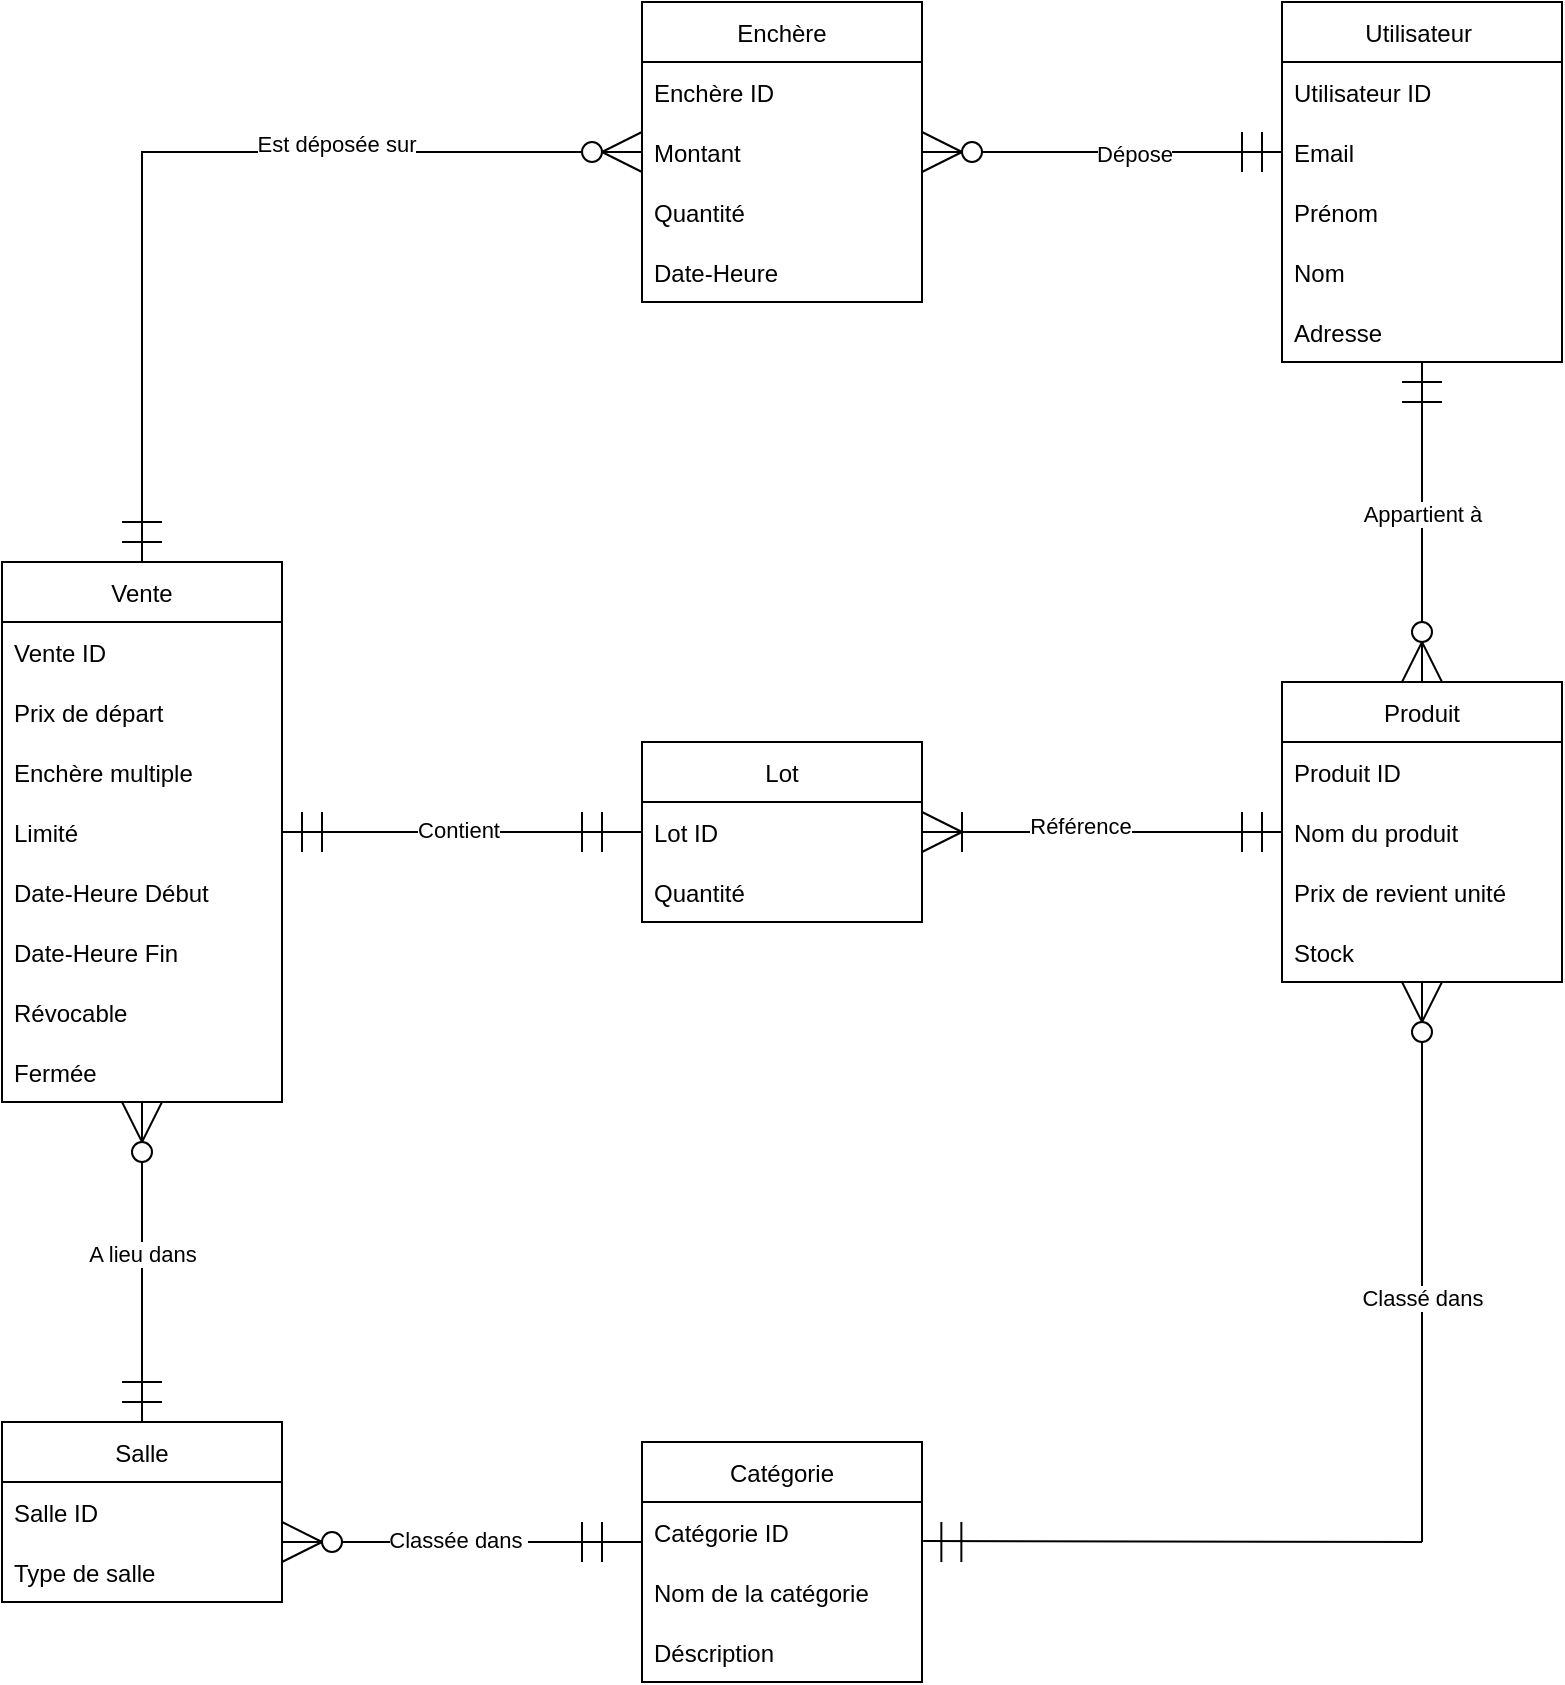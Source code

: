 <mxfile version="17.4.6" type="device"><diagram id="QuWnPkr-ztbSMUdowMmS" name="Page-1"><mxGraphModel dx="1318" dy="1859" grid="1" gridSize="10" guides="1" tooltips="1" connect="1" arrows="1" fold="1" page="1" pageScale="1" pageWidth="827" pageHeight="1169" math="0" shadow="0"><root><mxCell id="0"/><mxCell id="1" parent="0"/><mxCell id="e5s28aIomJddJd9GEKPP-1" value="Vente" style="swimlane;fontStyle=0;childLayout=stackLayout;horizontal=1;startSize=30;horizontalStack=0;resizeParent=1;resizeParentMax=0;resizeLast=0;collapsible=1;marginBottom=0;" vertex="1" parent="1"><mxGeometry x="80" y="40" width="140" height="270" as="geometry"/></mxCell><mxCell id="e5s28aIomJddJd9GEKPP-2" value="Vente ID" style="text;strokeColor=none;fillColor=none;align=left;verticalAlign=middle;spacingLeft=4;spacingRight=4;overflow=hidden;points=[[0,0.5],[1,0.5]];portConstraint=eastwest;rotatable=0;" vertex="1" parent="e5s28aIomJddJd9GEKPP-1"><mxGeometry y="30" width="140" height="30" as="geometry"/></mxCell><mxCell id="e5s28aIomJddJd9GEKPP-3" value="Prix de départ" style="text;strokeColor=none;fillColor=none;align=left;verticalAlign=middle;spacingLeft=4;spacingRight=4;overflow=hidden;points=[[0,0.5],[1,0.5]];portConstraint=eastwest;rotatable=0;" vertex="1" parent="e5s28aIomJddJd9GEKPP-1"><mxGeometry y="60" width="140" height="30" as="geometry"/></mxCell><mxCell id="e5s28aIomJddJd9GEKPP-4" value="Enchère multiple" style="text;strokeColor=none;fillColor=none;align=left;verticalAlign=middle;spacingLeft=4;spacingRight=4;overflow=hidden;points=[[0,0.5],[1,0.5]];portConstraint=eastwest;rotatable=0;" vertex="1" parent="e5s28aIomJddJd9GEKPP-1"><mxGeometry y="90" width="140" height="30" as="geometry"/></mxCell><mxCell id="e5s28aIomJddJd9GEKPP-5" value="Limité" style="text;strokeColor=none;fillColor=none;align=left;verticalAlign=middle;spacingLeft=4;spacingRight=4;overflow=hidden;points=[[0,0.5],[1,0.5]];portConstraint=eastwest;rotatable=0;" vertex="1" parent="e5s28aIomJddJd9GEKPP-1"><mxGeometry y="120" width="140" height="30" as="geometry"/></mxCell><mxCell id="e5s28aIomJddJd9GEKPP-6" value="Date-Heure Début" style="text;strokeColor=none;fillColor=none;align=left;verticalAlign=middle;spacingLeft=4;spacingRight=4;overflow=hidden;points=[[0,0.5],[1,0.5]];portConstraint=eastwest;rotatable=0;" vertex="1" parent="e5s28aIomJddJd9GEKPP-1"><mxGeometry y="150" width="140" height="30" as="geometry"/></mxCell><mxCell id="e5s28aIomJddJd9GEKPP-7" value="Date-Heure Fin" style="text;strokeColor=none;fillColor=none;align=left;verticalAlign=middle;spacingLeft=4;spacingRight=4;overflow=hidden;points=[[0,0.5],[1,0.5]];portConstraint=eastwest;rotatable=0;" vertex="1" parent="e5s28aIomJddJd9GEKPP-1"><mxGeometry y="180" width="140" height="30" as="geometry"/></mxCell><mxCell id="e5s28aIomJddJd9GEKPP-8" value="Révocable " style="text;strokeColor=none;fillColor=none;align=left;verticalAlign=middle;spacingLeft=4;spacingRight=4;overflow=hidden;points=[[0,0.5],[1,0.5]];portConstraint=eastwest;rotatable=0;" vertex="1" parent="e5s28aIomJddJd9GEKPP-1"><mxGeometry y="210" width="140" height="30" as="geometry"/></mxCell><mxCell id="e5s28aIomJddJd9GEKPP-9" value="Fermée" style="text;strokeColor=none;fillColor=none;align=left;verticalAlign=middle;spacingLeft=4;spacingRight=4;overflow=hidden;points=[[0,0.5],[1,0.5]];portConstraint=eastwest;rotatable=0;" vertex="1" parent="e5s28aIomJddJd9GEKPP-1"><mxGeometry y="240" width="140" height="30" as="geometry"/></mxCell><mxCell id="e5s28aIomJddJd9GEKPP-12" value="Lot" style="swimlane;fontStyle=0;childLayout=stackLayout;horizontal=1;startSize=30;horizontalStack=0;resizeParent=1;resizeParentMax=0;resizeLast=0;collapsible=1;marginBottom=0;" vertex="1" parent="1"><mxGeometry x="400" y="130" width="140" height="90" as="geometry"/></mxCell><mxCell id="e5s28aIomJddJd9GEKPP-13" value="Lot ID" style="text;strokeColor=none;fillColor=none;align=left;verticalAlign=middle;spacingLeft=4;spacingRight=4;overflow=hidden;points=[[0,0.5],[1,0.5]];portConstraint=eastwest;rotatable=0;" vertex="1" parent="e5s28aIomJddJd9GEKPP-12"><mxGeometry y="30" width="140" height="30" as="geometry"/></mxCell><mxCell id="e5s28aIomJddJd9GEKPP-20" value="Quantité " style="text;strokeColor=none;fillColor=none;align=left;verticalAlign=middle;spacingLeft=4;spacingRight=4;overflow=hidden;points=[[0,0.5],[1,0.5]];portConstraint=eastwest;rotatable=0;" vertex="1" parent="e5s28aIomJddJd9GEKPP-12"><mxGeometry y="60" width="140" height="30" as="geometry"/></mxCell><mxCell id="e5s28aIomJddJd9GEKPP-21" value="Produit" style="swimlane;fontStyle=0;childLayout=stackLayout;horizontal=1;startSize=30;horizontalStack=0;resizeParent=1;resizeParentMax=0;resizeLast=0;collapsible=1;marginBottom=0;" vertex="1" parent="1"><mxGeometry x="720" y="100" width="140" height="150" as="geometry"/></mxCell><mxCell id="e5s28aIomJddJd9GEKPP-22" value="Produit ID" style="text;strokeColor=none;fillColor=none;align=left;verticalAlign=middle;spacingLeft=4;spacingRight=4;overflow=hidden;points=[[0,0.5],[1,0.5]];portConstraint=eastwest;rotatable=0;" vertex="1" parent="e5s28aIomJddJd9GEKPP-21"><mxGeometry y="30" width="140" height="30" as="geometry"/></mxCell><mxCell id="e5s28aIomJddJd9GEKPP-23" value="Nom du produit" style="text;strokeColor=none;fillColor=none;align=left;verticalAlign=middle;spacingLeft=4;spacingRight=4;overflow=hidden;points=[[0,0.5],[1,0.5]];portConstraint=eastwest;rotatable=0;" vertex="1" parent="e5s28aIomJddJd9GEKPP-21"><mxGeometry y="60" width="140" height="30" as="geometry"/></mxCell><mxCell id="e5s28aIomJddJd9GEKPP-24" value="Prix de revient unité" style="text;strokeColor=none;fillColor=none;align=left;verticalAlign=middle;spacingLeft=4;spacingRight=4;overflow=hidden;points=[[0,0.5],[1,0.5]];portConstraint=eastwest;rotatable=0;" vertex="1" parent="e5s28aIomJddJd9GEKPP-21"><mxGeometry y="90" width="140" height="30" as="geometry"/></mxCell><mxCell id="e5s28aIomJddJd9GEKPP-25" value="Stock" style="text;strokeColor=none;fillColor=none;align=left;verticalAlign=middle;spacingLeft=4;spacingRight=4;overflow=hidden;points=[[0,0.5],[1,0.5]];portConstraint=eastwest;rotatable=0;" vertex="1" parent="e5s28aIomJddJd9GEKPP-21"><mxGeometry y="120" width="140" height="30" as="geometry"/></mxCell><mxCell id="e5s28aIomJddJd9GEKPP-30" value="Salle" style="swimlane;fontStyle=0;childLayout=stackLayout;horizontal=1;startSize=30;horizontalStack=0;resizeParent=1;resizeParentMax=0;resizeLast=0;collapsible=1;marginBottom=0;" vertex="1" parent="1"><mxGeometry x="80" y="470" width="140" height="90" as="geometry"/></mxCell><mxCell id="e5s28aIomJddJd9GEKPP-31" value="Salle ID" style="text;strokeColor=none;fillColor=none;align=left;verticalAlign=middle;spacingLeft=4;spacingRight=4;overflow=hidden;points=[[0,0.5],[1,0.5]];portConstraint=eastwest;rotatable=0;" vertex="1" parent="e5s28aIomJddJd9GEKPP-30"><mxGeometry y="30" width="140" height="30" as="geometry"/></mxCell><mxCell id="e5s28aIomJddJd9GEKPP-32" value="Type de salle" style="text;strokeColor=none;fillColor=none;align=left;verticalAlign=middle;spacingLeft=4;spacingRight=4;overflow=hidden;points=[[0,0.5],[1,0.5]];portConstraint=eastwest;rotatable=0;" vertex="1" parent="e5s28aIomJddJd9GEKPP-30"><mxGeometry y="60" width="140" height="30" as="geometry"/></mxCell><mxCell id="e5s28aIomJddJd9GEKPP-39" value="Catégorie" style="swimlane;fontStyle=0;childLayout=stackLayout;horizontal=1;startSize=30;horizontalStack=0;resizeParent=1;resizeParentMax=0;resizeLast=0;collapsible=1;marginBottom=0;" vertex="1" parent="1"><mxGeometry x="400" y="480" width="140" height="120" as="geometry"/></mxCell><mxCell id="e5s28aIomJddJd9GEKPP-40" value="Catégorie ID" style="text;strokeColor=none;fillColor=none;align=left;verticalAlign=middle;spacingLeft=4;spacingRight=4;overflow=hidden;points=[[0,0.5],[1,0.5]];portConstraint=eastwest;rotatable=0;" vertex="1" parent="e5s28aIomJddJd9GEKPP-39"><mxGeometry y="30" width="140" height="30" as="geometry"/></mxCell><mxCell id="e5s28aIomJddJd9GEKPP-42" value="Nom de la catégorie " style="text;strokeColor=none;fillColor=none;align=left;verticalAlign=middle;spacingLeft=4;spacingRight=4;overflow=hidden;points=[[0,0.5],[1,0.5]];portConstraint=eastwest;rotatable=0;" vertex="1" parent="e5s28aIomJddJd9GEKPP-39"><mxGeometry y="60" width="140" height="30" as="geometry"/></mxCell><mxCell id="e5s28aIomJddJd9GEKPP-41" value="Déscription" style="text;strokeColor=none;fillColor=none;align=left;verticalAlign=middle;spacingLeft=4;spacingRight=4;overflow=hidden;points=[[0,0.5],[1,0.5]];portConstraint=eastwest;rotatable=0;" vertex="1" parent="e5s28aIomJddJd9GEKPP-39"><mxGeometry y="90" width="140" height="30" as="geometry"/></mxCell><mxCell id="e5s28aIomJddJd9GEKPP-48" value="Enchère" style="swimlane;fontStyle=0;childLayout=stackLayout;horizontal=1;startSize=30;horizontalStack=0;resizeParent=1;resizeParentMax=0;resizeLast=0;collapsible=1;marginBottom=0;" vertex="1" parent="1"><mxGeometry x="400" y="-240" width="140" height="150" as="geometry"/></mxCell><mxCell id="e5s28aIomJddJd9GEKPP-49" value="Enchère ID" style="text;strokeColor=none;fillColor=none;align=left;verticalAlign=middle;spacingLeft=4;spacingRight=4;overflow=hidden;points=[[0,0.5],[1,0.5]];portConstraint=eastwest;rotatable=0;" vertex="1" parent="e5s28aIomJddJd9GEKPP-48"><mxGeometry y="30" width="140" height="30" as="geometry"/></mxCell><mxCell id="e5s28aIomJddJd9GEKPP-50" value="Montant" style="text;strokeColor=none;fillColor=none;align=left;verticalAlign=middle;spacingLeft=4;spacingRight=4;overflow=hidden;points=[[0,0.5],[1,0.5]];portConstraint=eastwest;rotatable=0;" vertex="1" parent="e5s28aIomJddJd9GEKPP-48"><mxGeometry y="60" width="140" height="30" as="geometry"/></mxCell><mxCell id="e5s28aIomJddJd9GEKPP-51" value="Quantité " style="text;strokeColor=none;fillColor=none;align=left;verticalAlign=middle;spacingLeft=4;spacingRight=4;overflow=hidden;points=[[0,0.5],[1,0.5]];portConstraint=eastwest;rotatable=0;" vertex="1" parent="e5s28aIomJddJd9GEKPP-48"><mxGeometry y="90" width="140" height="30" as="geometry"/></mxCell><mxCell id="e5s28aIomJddJd9GEKPP-52" value="Date-Heure" style="text;strokeColor=none;fillColor=none;align=left;verticalAlign=middle;spacingLeft=4;spacingRight=4;overflow=hidden;points=[[0,0.5],[1,0.5]];portConstraint=eastwest;rotatable=0;" vertex="1" parent="e5s28aIomJddJd9GEKPP-48"><mxGeometry y="120" width="140" height="30" as="geometry"/></mxCell><mxCell id="e5s28aIomJddJd9GEKPP-57" value="Utilisateur " style="swimlane;fontStyle=0;childLayout=stackLayout;horizontal=1;startSize=30;horizontalStack=0;resizeParent=1;resizeParentMax=0;resizeLast=0;collapsible=1;marginBottom=0;" vertex="1" parent="1"><mxGeometry x="720" y="-240" width="140" height="180" as="geometry"/></mxCell><mxCell id="e5s28aIomJddJd9GEKPP-58" value="Utilisateur ID" style="text;strokeColor=none;fillColor=none;align=left;verticalAlign=middle;spacingLeft=4;spacingRight=4;overflow=hidden;points=[[0,0.5],[1,0.5]];portConstraint=eastwest;rotatable=0;" vertex="1" parent="e5s28aIomJddJd9GEKPP-57"><mxGeometry y="30" width="140" height="30" as="geometry"/></mxCell><mxCell id="e5s28aIomJddJd9GEKPP-59" value="Email" style="text;strokeColor=none;fillColor=none;align=left;verticalAlign=middle;spacingLeft=4;spacingRight=4;overflow=hidden;points=[[0,0.5],[1,0.5]];portConstraint=eastwest;rotatable=0;" vertex="1" parent="e5s28aIomJddJd9GEKPP-57"><mxGeometry y="60" width="140" height="30" as="geometry"/></mxCell><mxCell id="e5s28aIomJddJd9GEKPP-60" value="Prénom" style="text;strokeColor=none;fillColor=none;align=left;verticalAlign=middle;spacingLeft=4;spacingRight=4;overflow=hidden;points=[[0,0.5],[1,0.5]];portConstraint=eastwest;rotatable=0;" vertex="1" parent="e5s28aIomJddJd9GEKPP-57"><mxGeometry y="90" width="140" height="30" as="geometry"/></mxCell><mxCell id="e5s28aIomJddJd9GEKPP-61" value="Nom" style="text;strokeColor=none;fillColor=none;align=left;verticalAlign=middle;spacingLeft=4;spacingRight=4;overflow=hidden;points=[[0,0.5],[1,0.5]];portConstraint=eastwest;rotatable=0;" vertex="1" parent="e5s28aIomJddJd9GEKPP-57"><mxGeometry y="120" width="140" height="30" as="geometry"/></mxCell><mxCell id="e5s28aIomJddJd9GEKPP-62" value="Adresse" style="text;strokeColor=none;fillColor=none;align=left;verticalAlign=middle;spacingLeft=4;spacingRight=4;overflow=hidden;points=[[0,0.5],[1,0.5]];portConstraint=eastwest;rotatable=0;" vertex="1" parent="e5s28aIomJddJd9GEKPP-57"><mxGeometry y="150" width="140" height="30" as="geometry"/></mxCell><mxCell id="e5s28aIomJddJd9GEKPP-69" value="" style="endArrow=none;html=1;rounded=0;" edge="1" parent="1"><mxGeometry width="50" height="50" relative="1" as="geometry"><mxPoint x="700" y="185" as="sourcePoint"/><mxPoint x="700" y="165" as="targetPoint"/></mxGeometry></mxCell><mxCell id="e5s28aIomJddJd9GEKPP-70" value="" style="endArrow=none;html=1;rounded=0;" edge="1" parent="1"><mxGeometry width="50" height="50" relative="1" as="geometry"><mxPoint x="400" y="-175" as="sourcePoint"/><mxPoint x="380" y="-165" as="targetPoint"/></mxGeometry></mxCell><mxCell id="e5s28aIomJddJd9GEKPP-71" value="" style="endArrow=none;html=1;rounded=0;" edge="1" parent="1"><mxGeometry width="50" height="50" relative="1" as="geometry"><mxPoint x="400" y="-165" as="sourcePoint"/><mxPoint x="380" y="-165" as="targetPoint"/></mxGeometry></mxCell><mxCell id="e5s28aIomJddJd9GEKPP-72" value="" style="endArrow=none;html=1;rounded=0;" edge="1" parent="1"><mxGeometry width="50" height="50" relative="1" as="geometry"><mxPoint x="400" y="-155" as="sourcePoint"/><mxPoint x="380" y="-165" as="targetPoint"/></mxGeometry></mxCell><mxCell id="e5s28aIomJddJd9GEKPP-73" value="" style="endArrow=none;html=1;rounded=0;" edge="1" parent="1"><mxGeometry width="50" height="50" relative="1" as="geometry"><mxPoint x="370" y="185" as="sourcePoint"/><mxPoint x="370" y="165" as="targetPoint"/></mxGeometry></mxCell><mxCell id="e5s28aIomJddJd9GEKPP-74" value="" style="endArrow=none;html=1;rounded=0;" edge="1" parent="1"><mxGeometry width="50" height="50" relative="1" as="geometry"><mxPoint x="380" y="185" as="sourcePoint"/><mxPoint x="380" y="165" as="targetPoint"/></mxGeometry></mxCell><mxCell id="e5s28aIomJddJd9GEKPP-75" value="" style="endArrow=none;html=1;rounded=0;" edge="1" parent="1"><mxGeometry width="50" height="50" relative="1" as="geometry"><mxPoint x="230" y="185" as="sourcePoint"/><mxPoint x="230" y="165" as="targetPoint"/></mxGeometry></mxCell><mxCell id="e5s28aIomJddJd9GEKPP-77" value="" style="endArrow=none;html=1;rounded=0;" edge="1" parent="1"><mxGeometry width="50" height="50" relative="1" as="geometry"><mxPoint x="240" y="185" as="sourcePoint"/><mxPoint x="240" y="165" as="targetPoint"/></mxGeometry></mxCell><mxCell id="e5s28aIomJddJd9GEKPP-78" value="" style="endArrow=none;html=1;rounded=0;entryX=1;entryY=0.5;entryDx=0;entryDy=0;exitX=0;exitY=0.5;exitDx=0;exitDy=0;" edge="1" parent="1" source="e5s28aIomJddJd9GEKPP-13" target="e5s28aIomJddJd9GEKPP-5"><mxGeometry width="50" height="50" relative="1" as="geometry"><mxPoint x="540" y="170" as="sourcePoint"/><mxPoint x="590" y="120" as="targetPoint"/></mxGeometry></mxCell><mxCell id="e5s28aIomJddJd9GEKPP-79" value="Contient" style="edgeLabel;html=1;align=center;verticalAlign=middle;resizable=0;points=[];" vertex="1" connectable="0" parent="e5s28aIomJddJd9GEKPP-78"><mxGeometry x="0.02" y="-1" relative="1" as="geometry"><mxPoint as="offset"/></mxGeometry></mxCell><mxCell id="e5s28aIomJddJd9GEKPP-82" value="" style="endArrow=none;html=1;rounded=0;exitX=1;exitY=0.5;exitDx=0;exitDy=0;entryX=0;entryY=0.5;entryDx=0;entryDy=0;" edge="1" parent="1" source="e5s28aIomJddJd9GEKPP-13" target="e5s28aIomJddJd9GEKPP-23"><mxGeometry width="50" height="50" relative="1" as="geometry"><mxPoint x="540" y="170" as="sourcePoint"/><mxPoint x="590" y="120" as="targetPoint"/></mxGeometry></mxCell><mxCell id="e5s28aIomJddJd9GEKPP-83" value="Référence" style="edgeLabel;html=1;align=center;verticalAlign=middle;resizable=0;points=[];" vertex="1" connectable="0" parent="e5s28aIomJddJd9GEKPP-82"><mxGeometry x="-0.127" y="3" relative="1" as="geometry"><mxPoint as="offset"/></mxGeometry></mxCell><mxCell id="e5s28aIomJddJd9GEKPP-85" value="" style="endArrow=none;html=1;rounded=0;" edge="1" parent="1"><mxGeometry width="50" height="50" relative="1" as="geometry"><mxPoint x="710" y="185" as="sourcePoint"/><mxPoint x="710" y="165" as="targetPoint"/></mxGeometry></mxCell><mxCell id="e5s28aIomJddJd9GEKPP-86" value="" style="endArrow=none;html=1;rounded=0;" edge="1" parent="1"><mxGeometry width="50" height="50" relative="1" as="geometry"><mxPoint x="560" y="185" as="sourcePoint"/><mxPoint x="560" y="165" as="targetPoint"/></mxGeometry></mxCell><mxCell id="e5s28aIomJddJd9GEKPP-92" value="" style="endArrow=none;html=1;rounded=0;" edge="1" parent="1"><mxGeometry width="50" height="50" relative="1" as="geometry"><mxPoint x="540" y="165" as="sourcePoint"/><mxPoint x="560" y="175" as="targetPoint"/></mxGeometry></mxCell><mxCell id="e5s28aIomJddJd9GEKPP-93" value="" style="endArrow=none;html=1;rounded=0;" edge="1" parent="1"><mxGeometry width="50" height="50" relative="1" as="geometry"><mxPoint x="540" y="175" as="sourcePoint"/><mxPoint x="560" y="175" as="targetPoint"/></mxGeometry></mxCell><mxCell id="e5s28aIomJddJd9GEKPP-94" value="" style="endArrow=none;html=1;rounded=0;" edge="1" parent="1"><mxGeometry width="50" height="50" relative="1" as="geometry"><mxPoint x="540" y="185" as="sourcePoint"/><mxPoint x="560" y="175" as="targetPoint"/></mxGeometry></mxCell><mxCell id="e5s28aIomJddJd9GEKPP-98" value="" style="endArrow=none;html=1;rounded=0;entryX=0.5;entryY=1;entryDx=0;entryDy=0;entryPerimeter=0;exitX=0.5;exitY=0;exitDx=0;exitDy=0;" edge="1" parent="1" source="e5s28aIomJddJd9GEKPP-21" target="e5s28aIomJddJd9GEKPP-62"><mxGeometry width="50" height="50" relative="1" as="geometry"><mxPoint x="690" y="60" as="sourcePoint"/><mxPoint x="740" y="10" as="targetPoint"/></mxGeometry></mxCell><mxCell id="e5s28aIomJddJd9GEKPP-99" value="Appartient à" style="edgeLabel;html=1;align=center;verticalAlign=middle;resizable=0;points=[];" vertex="1" connectable="0" parent="e5s28aIomJddJd9GEKPP-98"><mxGeometry x="0.052" relative="1" as="geometry"><mxPoint as="offset"/></mxGeometry></mxCell><mxCell id="e5s28aIomJddJd9GEKPP-101" value="" style="endArrow=none;html=1;rounded=0;" edge="1" parent="1"><mxGeometry width="50" height="50" relative="1" as="geometry"><mxPoint x="790" y="-60" as="sourcePoint"/><mxPoint x="790" y="-40" as="targetPoint"/></mxGeometry></mxCell><mxCell id="e5s28aIomJddJd9GEKPP-106" value="" style="endArrow=none;html=1;rounded=0;" edge="1" parent="1"><mxGeometry width="50" height="50" relative="1" as="geometry"><mxPoint x="800" y="100" as="sourcePoint"/><mxPoint x="790" y="80" as="targetPoint"/></mxGeometry></mxCell><mxCell id="e5s28aIomJddJd9GEKPP-107" value="" style="endArrow=none;html=1;rounded=0;" edge="1" parent="1"><mxGeometry width="50" height="50" relative="1" as="geometry"><mxPoint x="790" y="100" as="sourcePoint"/><mxPoint x="790" y="80" as="targetPoint"/></mxGeometry></mxCell><mxCell id="e5s28aIomJddJd9GEKPP-108" value="" style="endArrow=none;html=1;rounded=0;" edge="1" parent="1"><mxGeometry width="50" height="50" relative="1" as="geometry"><mxPoint x="780" y="100" as="sourcePoint"/><mxPoint x="790" y="80" as="targetPoint"/></mxGeometry></mxCell><mxCell id="e5s28aIomJddJd9GEKPP-109" value="" style="ellipse;whiteSpace=wrap;html=1;" vertex="1" parent="1"><mxGeometry x="785" y="70" width="10" height="10" as="geometry"/></mxCell><mxCell id="e5s28aIomJddJd9GEKPP-110" value="" style="endArrow=none;html=1;rounded=0;" edge="1" parent="1"><mxGeometry width="50" height="50" relative="1" as="geometry"><mxPoint x="780" y="-40" as="sourcePoint"/><mxPoint x="800" y="-40" as="targetPoint"/></mxGeometry></mxCell><mxCell id="e5s28aIomJddJd9GEKPP-111" value="" style="endArrow=none;html=1;rounded=0;" edge="1" parent="1"><mxGeometry width="50" height="50" relative="1" as="geometry"><mxPoint x="780" y="-50" as="sourcePoint"/><mxPoint x="800" y="-50" as="targetPoint"/></mxGeometry></mxCell><mxCell id="e5s28aIomJddJd9GEKPP-112" value="" style="endArrow=none;html=1;rounded=0;entryX=0;entryY=0.5;entryDx=0;entryDy=0;exitX=1;exitY=0.5;exitDx=0;exitDy=0;startArrow=none;" edge="1" parent="1" source="e5s28aIomJddJd9GEKPP-117" target="e5s28aIomJddJd9GEKPP-59"><mxGeometry width="50" height="50" relative="1" as="geometry"><mxPoint x="620" y="-60" as="sourcePoint"/><mxPoint x="670" y="-110" as="targetPoint"/></mxGeometry></mxCell><mxCell id="e5s28aIomJddJd9GEKPP-113" value="Dépose" style="edgeLabel;html=1;align=center;verticalAlign=middle;resizable=0;points=[];" vertex="1" connectable="0" parent="e5s28aIomJddJd9GEKPP-112"><mxGeometry x="0.011" y="-1" relative="1" as="geometry"><mxPoint as="offset"/></mxGeometry></mxCell><mxCell id="e5s28aIomJddJd9GEKPP-114" value="" style="endArrow=none;html=1;rounded=0;" edge="1" parent="1"><mxGeometry width="50" height="50" relative="1" as="geometry"><mxPoint x="540.0" y="-175" as="sourcePoint"/><mxPoint x="560.0" y="-165" as="targetPoint"/></mxGeometry></mxCell><mxCell id="e5s28aIomJddJd9GEKPP-115" value="" style="endArrow=none;html=1;rounded=0;" edge="1" parent="1"><mxGeometry width="50" height="50" relative="1" as="geometry"><mxPoint x="540.0" y="-165" as="sourcePoint"/><mxPoint x="560.0" y="-165" as="targetPoint"/></mxGeometry></mxCell><mxCell id="e5s28aIomJddJd9GEKPP-116" value="" style="endArrow=none;html=1;rounded=0;" edge="1" parent="1"><mxGeometry width="50" height="50" relative="1" as="geometry"><mxPoint x="540.0" y="-155" as="sourcePoint"/><mxPoint x="560.0" y="-165" as="targetPoint"/></mxGeometry></mxCell><mxCell id="e5s28aIomJddJd9GEKPP-117" value="" style="ellipse;whiteSpace=wrap;html=1;" vertex="1" parent="1"><mxGeometry x="560" y="-170" width="10" height="10" as="geometry"/></mxCell><mxCell id="e5s28aIomJddJd9GEKPP-118" value="" style="endArrow=none;html=1;rounded=0;entryX=0;entryY=0.5;entryDx=0;entryDy=0;exitX=1;exitY=0.5;exitDx=0;exitDy=0;" edge="1" parent="1" source="e5s28aIomJddJd9GEKPP-50" target="e5s28aIomJddJd9GEKPP-117"><mxGeometry width="50" height="50" relative="1" as="geometry"><mxPoint x="540.0" y="-165" as="sourcePoint"/><mxPoint x="720" y="-165" as="targetPoint"/></mxGeometry></mxCell><mxCell id="e5s28aIomJddJd9GEKPP-120" value="" style="endArrow=none;html=1;rounded=0;" edge="1" parent="1"><mxGeometry width="50" height="50" relative="1" as="geometry"><mxPoint x="710" y="-155" as="sourcePoint"/><mxPoint x="710" y="-175" as="targetPoint"/></mxGeometry></mxCell><mxCell id="e5s28aIomJddJd9GEKPP-122" value="" style="endArrow=none;html=1;rounded=0;" edge="1" parent="1"><mxGeometry width="50" height="50" relative="1" as="geometry"><mxPoint x="700" y="-155" as="sourcePoint"/><mxPoint x="700" y="-175" as="targetPoint"/></mxGeometry></mxCell><mxCell id="e5s28aIomJddJd9GEKPP-123" value="" style="endArrow=none;html=1;rounded=0;entryX=0.5;entryY=1;entryDx=0;entryDy=0;entryPerimeter=0;exitX=0.5;exitY=0;exitDx=0;exitDy=0;" edge="1" parent="1"><mxGeometry width="50" height="50" relative="1" as="geometry"><mxPoint x="150" y="470" as="sourcePoint"/><mxPoint x="150" y="310" as="targetPoint"/></mxGeometry></mxCell><mxCell id="e5s28aIomJddJd9GEKPP-124" value="A lieu dans" style="edgeLabel;html=1;align=center;verticalAlign=middle;resizable=0;points=[];" vertex="1" connectable="0" parent="e5s28aIomJddJd9GEKPP-123"><mxGeometry x="0.052" relative="1" as="geometry"><mxPoint as="offset"/></mxGeometry></mxCell><mxCell id="e5s28aIomJddJd9GEKPP-125" value="" style="endArrow=none;html=1;rounded=0;" edge="1" parent="1"><mxGeometry width="50" height="50" relative="1" as="geometry"><mxPoint x="150" y="310" as="sourcePoint"/><mxPoint x="150" y="330" as="targetPoint"/></mxGeometry></mxCell><mxCell id="e5s28aIomJddJd9GEKPP-127" value="" style="endArrow=none;html=1;rounded=0;" edge="1" parent="1"><mxGeometry width="50" height="50" relative="1" as="geometry"><mxPoint x="150" y="470" as="sourcePoint"/><mxPoint x="150" y="450" as="targetPoint"/></mxGeometry></mxCell><mxCell id="e5s28aIomJddJd9GEKPP-130" value="" style="endArrow=none;html=1;rounded=0;" edge="1" parent="1"><mxGeometry width="50" height="50" relative="1" as="geometry"><mxPoint x="140" y="460" as="sourcePoint"/><mxPoint x="160" y="460" as="targetPoint"/></mxGeometry></mxCell><mxCell id="e5s28aIomJddJd9GEKPP-131" value="" style="endArrow=none;html=1;rounded=0;" edge="1" parent="1"><mxGeometry width="50" height="50" relative="1" as="geometry"><mxPoint x="140" y="450" as="sourcePoint"/><mxPoint x="160" y="450" as="targetPoint"/></mxGeometry></mxCell><mxCell id="e5s28aIomJddJd9GEKPP-132" value="" style="endArrow=none;html=1;rounded=0;" edge="1" parent="1"><mxGeometry width="50" height="50" relative="1" as="geometry"><mxPoint x="160" y="310" as="sourcePoint"/><mxPoint x="150" y="330" as="targetPoint"/></mxGeometry></mxCell><mxCell id="e5s28aIomJddJd9GEKPP-133" value="" style="endArrow=none;html=1;rounded=0;" edge="1" parent="1"><mxGeometry width="50" height="50" relative="1" as="geometry"><mxPoint x="150" y="310" as="sourcePoint"/><mxPoint x="150" y="330" as="targetPoint"/></mxGeometry></mxCell><mxCell id="e5s28aIomJddJd9GEKPP-134" value="" style="endArrow=none;html=1;rounded=0;" edge="1" parent="1"><mxGeometry width="50" height="50" relative="1" as="geometry"><mxPoint x="140" y="310" as="sourcePoint"/><mxPoint x="150" y="330" as="targetPoint"/></mxGeometry></mxCell><mxCell id="e5s28aIomJddJd9GEKPP-135" value="" style="ellipse;whiteSpace=wrap;html=1;" vertex="1" parent="1"><mxGeometry x="145" y="330" width="10" height="10" as="geometry"/></mxCell><mxCell id="e5s28aIomJddJd9GEKPP-136" value="" style="endArrow=none;html=1;rounded=0;" edge="1" parent="1"><mxGeometry width="50" height="50" relative="1" as="geometry"><mxPoint x="370" y="540" as="sourcePoint"/><mxPoint x="370" y="520" as="targetPoint"/></mxGeometry></mxCell><mxCell id="e5s28aIomJddJd9GEKPP-137" value="" style="endArrow=none;html=1;rounded=0;" edge="1" parent="1"><mxGeometry width="50" height="50" relative="1" as="geometry"><mxPoint x="380" y="540" as="sourcePoint"/><mxPoint x="380" y="520" as="targetPoint"/></mxGeometry></mxCell><mxCell id="e5s28aIomJddJd9GEKPP-140" value="" style="endArrow=none;html=1;rounded=0;entryX=1;entryY=0.5;entryDx=0;entryDy=0;exitX=0;exitY=0.5;exitDx=0;exitDy=0;" edge="1" parent="1"><mxGeometry width="50" height="50" relative="1" as="geometry"><mxPoint x="400" y="530" as="sourcePoint"/><mxPoint x="220" y="530" as="targetPoint"/></mxGeometry></mxCell><mxCell id="e5s28aIomJddJd9GEKPP-141" value="Classée dans&amp;nbsp;" style="edgeLabel;html=1;align=center;verticalAlign=middle;resizable=0;points=[];" vertex="1" connectable="0" parent="e5s28aIomJddJd9GEKPP-140"><mxGeometry x="0.02" y="-1" relative="1" as="geometry"><mxPoint as="offset"/></mxGeometry></mxCell><mxCell id="e5s28aIomJddJd9GEKPP-148" value="" style="endArrow=none;html=1;rounded=0;" edge="1" parent="1"><mxGeometry width="50" height="50" relative="1" as="geometry"><mxPoint x="220" y="520" as="sourcePoint"/><mxPoint x="240" y="530" as="targetPoint"/></mxGeometry></mxCell><mxCell id="e5s28aIomJddJd9GEKPP-150" value="" style="endArrow=none;html=1;rounded=0;" edge="1" parent="1"><mxGeometry width="50" height="50" relative="1" as="geometry"><mxPoint x="220" y="540" as="sourcePoint"/><mxPoint x="240" y="530" as="targetPoint"/></mxGeometry></mxCell><mxCell id="e5s28aIomJddJd9GEKPP-151" value="" style="ellipse;whiteSpace=wrap;html=1;" vertex="1" parent="1"><mxGeometry x="240" y="525" width="10" height="10" as="geometry"/></mxCell><mxCell id="e5s28aIomJddJd9GEKPP-152" value="" style="endArrow=none;html=1;rounded=0;entryX=0;entryY=0.5;entryDx=0;entryDy=0;exitX=1;exitY=0.5;exitDx=0;exitDy=0;" edge="1" parent="1" target="e5s28aIomJddJd9GEKPP-151"><mxGeometry width="50" height="50" relative="1" as="geometry"><mxPoint x="220" y="530" as="sourcePoint"/><mxPoint x="400" y="530" as="targetPoint"/></mxGeometry></mxCell><mxCell id="e5s28aIomJddJd9GEKPP-155" value="" style="endArrow=none;html=1;rounded=0;exitX=1.004;exitY=0.651;exitDx=0;exitDy=0;exitPerimeter=0;" edge="1" parent="1" source="e5s28aIomJddJd9GEKPP-40"><mxGeometry width="50" height="50" relative="1" as="geometry"><mxPoint x="630" y="460" as="sourcePoint"/><mxPoint x="790" y="530" as="targetPoint"/></mxGeometry></mxCell><mxCell id="e5s28aIomJddJd9GEKPP-156" value="" style="endArrow=none;html=1;rounded=0;" edge="1" parent="1" source="e5s28aIomJddJd9GEKPP-25"><mxGeometry width="50" height="50" relative="1" as="geometry"><mxPoint x="630" y="460" as="sourcePoint"/><mxPoint x="790" y="530" as="targetPoint"/></mxGeometry></mxCell><mxCell id="e5s28aIomJddJd9GEKPP-165" value="Classé dans" style="edgeLabel;html=1;align=center;verticalAlign=middle;resizable=0;points=[];" vertex="1" connectable="0" parent="e5s28aIomJddJd9GEKPP-156"><mxGeometry x="0.127" relative="1" as="geometry"><mxPoint as="offset"/></mxGeometry></mxCell><mxCell id="e5s28aIomJddJd9GEKPP-157" value="" style="endArrow=none;html=1;rounded=0;" edge="1" parent="1"><mxGeometry width="50" height="50" relative="1" as="geometry"><mxPoint x="549.68" y="540" as="sourcePoint"/><mxPoint x="549.68" y="520" as="targetPoint"/></mxGeometry></mxCell><mxCell id="e5s28aIomJddJd9GEKPP-158" value="" style="endArrow=none;html=1;rounded=0;" edge="1" parent="1"><mxGeometry width="50" height="50" relative="1" as="geometry"><mxPoint x="559.68" y="540" as="sourcePoint"/><mxPoint x="559.68" y="520" as="targetPoint"/></mxGeometry></mxCell><mxCell id="e5s28aIomJddJd9GEKPP-160" value="" style="endArrow=none;html=1;rounded=0;" edge="1" parent="1"><mxGeometry width="50" height="50" relative="1" as="geometry"><mxPoint x="790" y="250" as="sourcePoint"/><mxPoint x="790" y="270" as="targetPoint"/></mxGeometry></mxCell><mxCell id="e5s28aIomJddJd9GEKPP-161" value="" style="endArrow=none;html=1;rounded=0;" edge="1" parent="1"><mxGeometry width="50" height="50" relative="1" as="geometry"><mxPoint x="800" y="250" as="sourcePoint"/><mxPoint x="790" y="270" as="targetPoint"/></mxGeometry></mxCell><mxCell id="e5s28aIomJddJd9GEKPP-162" value="" style="endArrow=none;html=1;rounded=0;" edge="1" parent="1"><mxGeometry width="50" height="50" relative="1" as="geometry"><mxPoint x="790" y="250" as="sourcePoint"/><mxPoint x="790" y="270" as="targetPoint"/></mxGeometry></mxCell><mxCell id="e5s28aIomJddJd9GEKPP-163" value="" style="endArrow=none;html=1;rounded=0;" edge="1" parent="1"><mxGeometry width="50" height="50" relative="1" as="geometry"><mxPoint x="780" y="250" as="sourcePoint"/><mxPoint x="790" y="270" as="targetPoint"/></mxGeometry></mxCell><mxCell id="e5s28aIomJddJd9GEKPP-164" value="" style="ellipse;whiteSpace=wrap;html=1;" vertex="1" parent="1"><mxGeometry x="785" y="270" width="10" height="10" as="geometry"/></mxCell><mxCell id="e5s28aIomJddJd9GEKPP-167" value="" style="endArrow=none;html=1;rounded=0;exitX=0.5;exitY=0;exitDx=0;exitDy=0;" edge="1" parent="1" source="e5s28aIomJddJd9GEKPP-1"><mxGeometry width="50" height="50" relative="1" as="geometry"><mxPoint x="150" y="-100" as="sourcePoint"/><mxPoint x="150" y="-170" as="targetPoint"/></mxGeometry></mxCell><mxCell id="e5s28aIomJddJd9GEKPP-171" value="" style="endArrow=none;html=1;rounded=0;startArrow=none;" edge="1" parent="1" source="e5s28aIomJddJd9GEKPP-65"><mxGeometry width="50" height="50" relative="1" as="geometry"><mxPoint x="150" y="-165" as="sourcePoint"/><mxPoint x="380" y="-165" as="targetPoint"/></mxGeometry></mxCell><mxCell id="e5s28aIomJddJd9GEKPP-173" value="" style="endArrow=none;html=1;rounded=0;" edge="1" parent="1"><mxGeometry width="50" height="50" relative="1" as="geometry"><mxPoint x="160" y="30" as="sourcePoint"/><mxPoint x="140" y="30" as="targetPoint"/></mxGeometry></mxCell><mxCell id="e5s28aIomJddJd9GEKPP-174" value="" style="endArrow=none;html=1;rounded=0;" edge="1" parent="1"><mxGeometry width="50" height="50" relative="1" as="geometry"><mxPoint x="160" y="20" as="sourcePoint"/><mxPoint x="140" y="20" as="targetPoint"/></mxGeometry></mxCell><mxCell id="e5s28aIomJddJd9GEKPP-177" value="" style="rounded=0;whiteSpace=wrap;html=1;strokeColor=#FFFFFF;" vertex="1" parent="1"><mxGeometry x="145" y="-176" width="10" height="10" as="geometry"/></mxCell><mxCell id="e5s28aIomJddJd9GEKPP-65" value="" style="ellipse;whiteSpace=wrap;html=1;" vertex="1" parent="1"><mxGeometry x="370" y="-170" width="10" height="10" as="geometry"/></mxCell><mxCell id="e5s28aIomJddJd9GEKPP-178" value="" style="endArrow=none;html=1;rounded=0;" edge="1" parent="1" target="e5s28aIomJddJd9GEKPP-65"><mxGeometry width="50" height="50" relative="1" as="geometry"><mxPoint x="150" y="-165" as="sourcePoint"/><mxPoint x="380" y="-165" as="targetPoint"/></mxGeometry></mxCell><mxCell id="e5s28aIomJddJd9GEKPP-179" value="Est déposée sur" style="edgeLabel;html=1;align=center;verticalAlign=middle;resizable=0;points=[];" vertex="1" connectable="0" parent="e5s28aIomJddJd9GEKPP-178"><mxGeometry x="-0.125" y="4" relative="1" as="geometry"><mxPoint as="offset"/></mxGeometry></mxCell></root></mxGraphModel></diagram></mxfile>